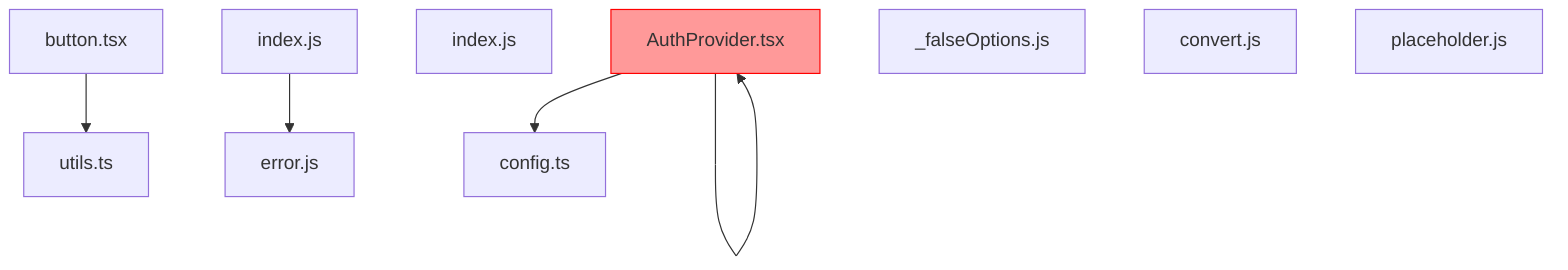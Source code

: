 graph TD
    app_components_ui_button_tsx["button.tsx"]
    app_components_ui_button_tsx --> app_lib_utils_ts
    app_firebase_config_ts["config.ts"]
    app_lib_utils_ts["utils.ts"]
    app_providers_AuthProvider_tsx["AuthProvider.tsx"]
    app_providers_AuthProvider_tsx --> app_firebase_config_ts
    functions_node_modules__sinclair_typebox_build_cjs_type_symbols_index_js["index.js"]
    functions_node_modules_firebase_admin_lib_app_index_js["index.js"]
    functions_node_modules_firebase_admin_lib_app_index_js --> functions_node_modules_firebase_admin_lib_utils_error_js
    functions_node_modules_firebase_admin_lib_utils_error_js["error.js"]
    functions_node_modules_lodash_fp__falseOptions_js["_falseOptions.js"]
    functions_node_modules_lodash_fp_convert_js["convert.js"]
    functions_node_modules_lodash_fp_placeholder_js["placeholder.js"]

    %% Circular dependencies in red
    app_providers_AuthProvider_tsx --> app_providers_AuthProvider_tsx
    class app_providers_AuthProvider_tsx circular
    app_providers_AuthProvider_tsx --> app_providers_AuthProvider_tsx
    class app_providers_AuthProvider_tsx circular
    classDef circular fill:#ff9999,stroke:#ff0000